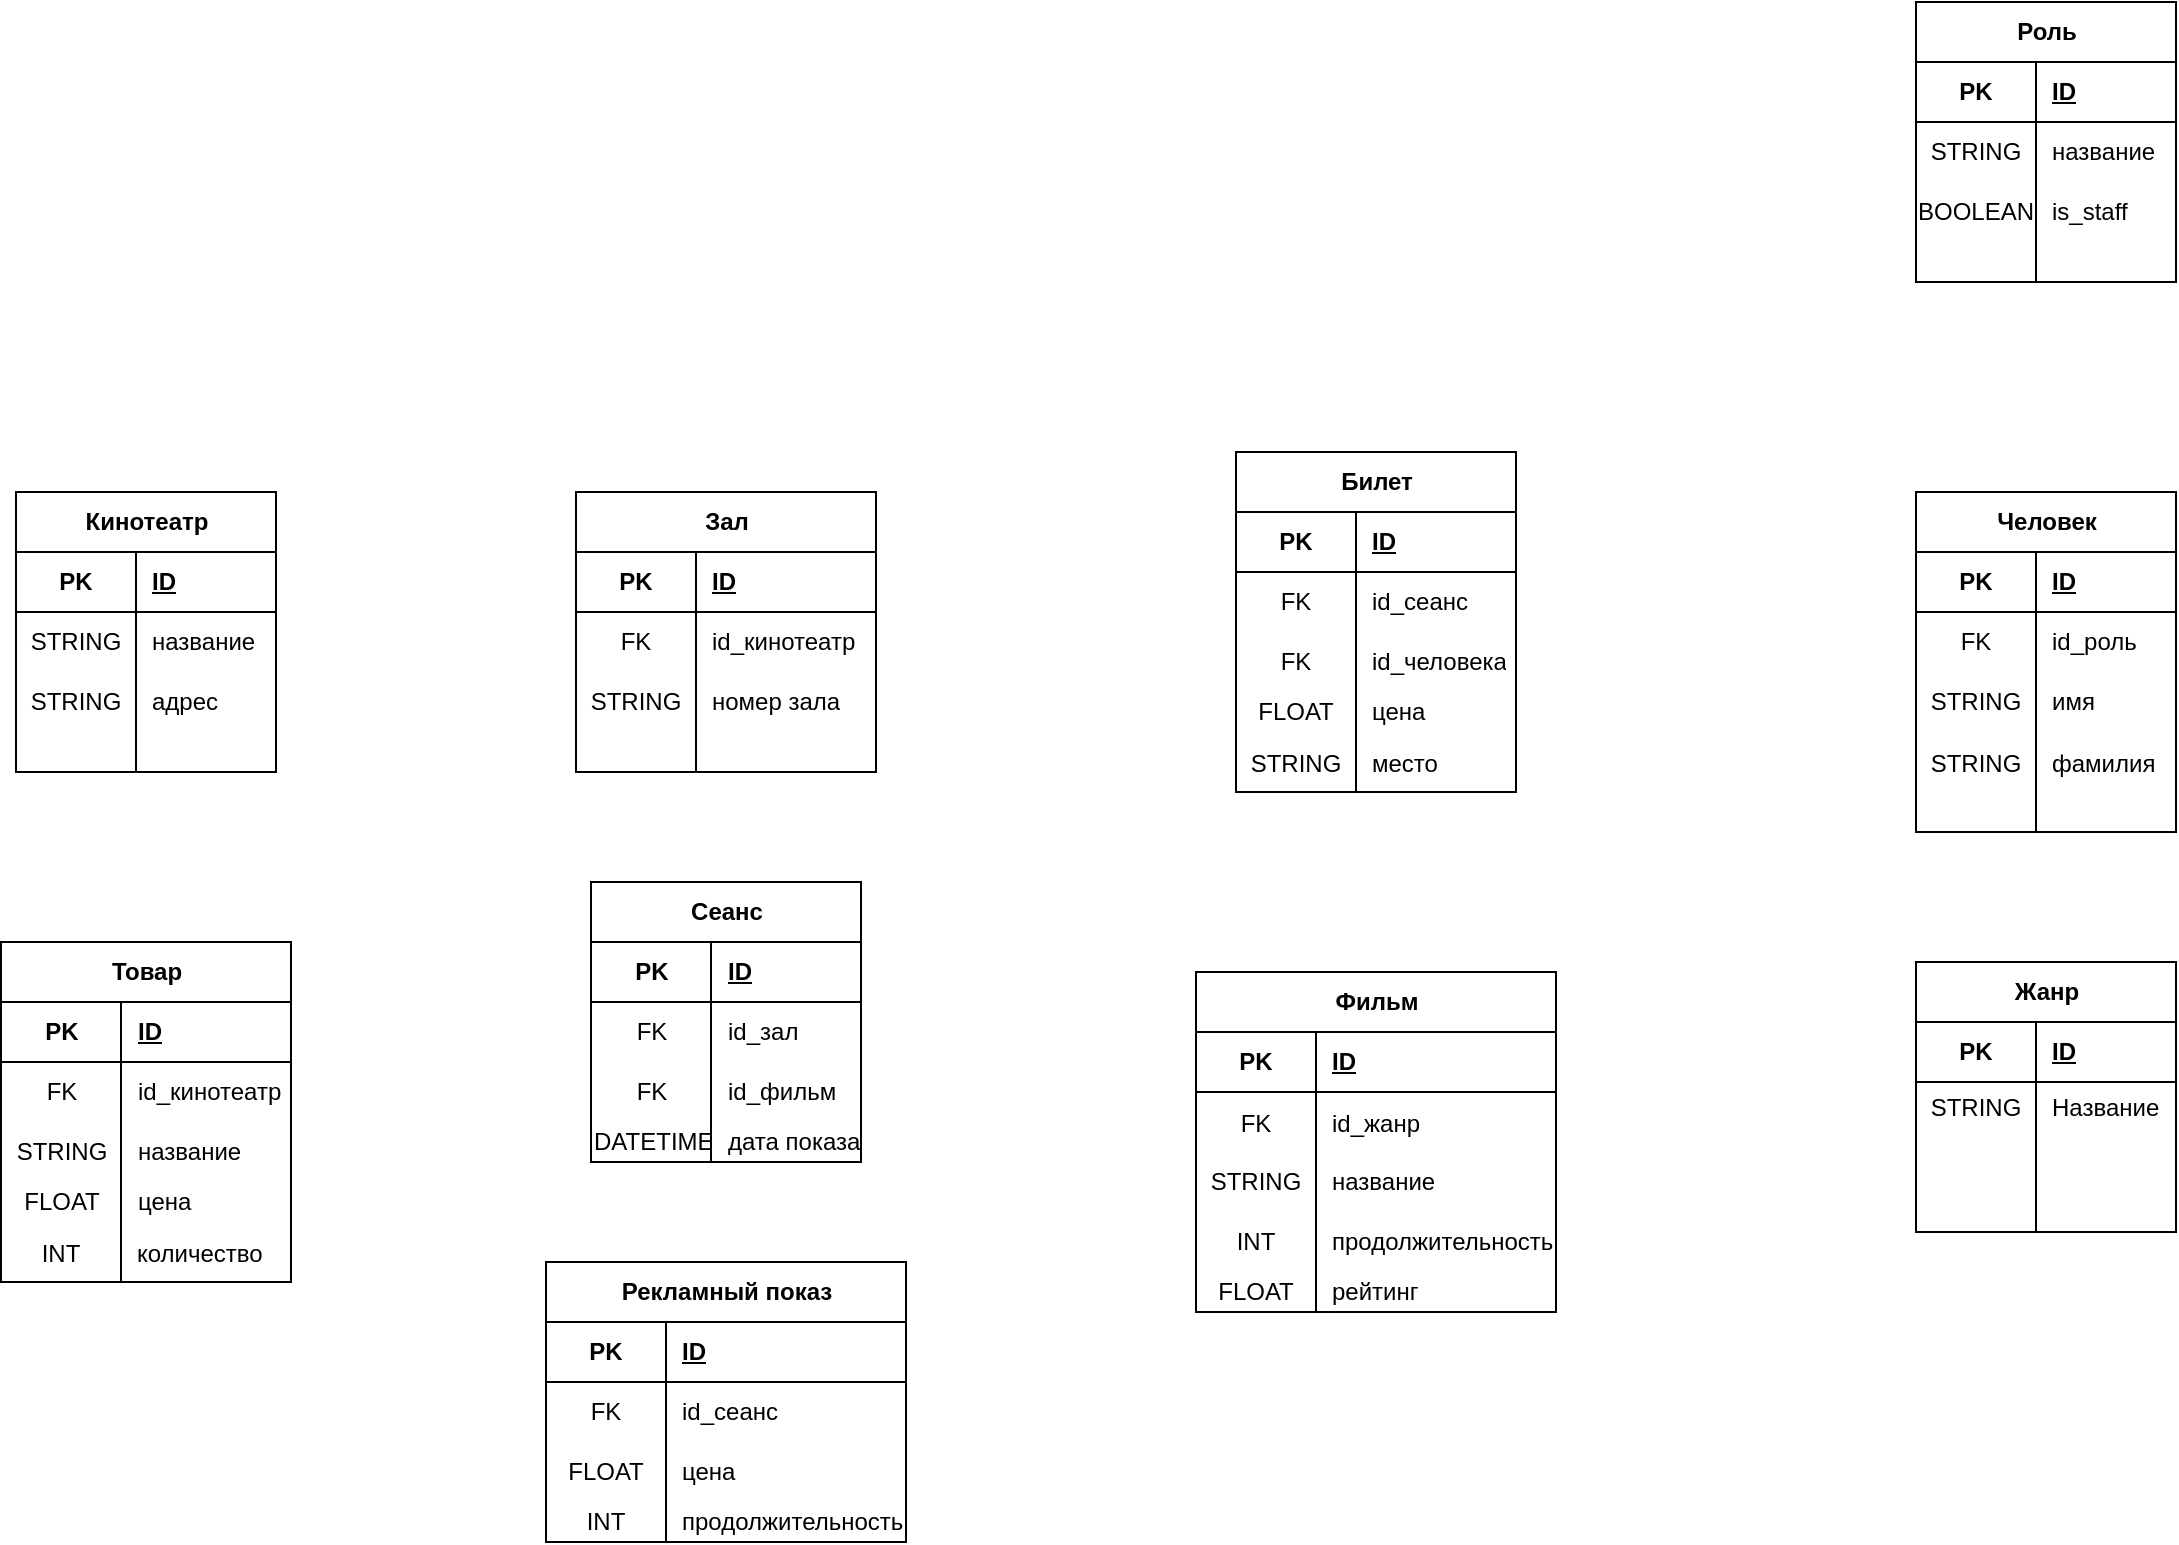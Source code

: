 <mxfile version="23.1.2" type="device">
  <diagram name="Страница — 1" id="qiN514lmNRpHZbpxEAwn">
    <mxGraphModel dx="1702" dy="472" grid="1" gridSize="10" guides="1" tooltips="1" connect="1" arrows="1" fold="1" page="1" pageScale="1" pageWidth="827" pageHeight="1169" math="0" shadow="0">
      <root>
        <mxCell id="0" />
        <mxCell id="1" parent="0" />
        <mxCell id="uIXOH2Iz1OddMpPYJt73-1" value="Кинотеатр" style="shape=table;startSize=30;container=1;collapsible=1;childLayout=tableLayout;fixedRows=1;rowLines=0;fontStyle=1;align=center;resizeLast=1;html=1;" parent="1" vertex="1">
          <mxGeometry x="-70" y="605" width="130" height="140" as="geometry" />
        </mxCell>
        <mxCell id="uIXOH2Iz1OddMpPYJt73-2" value="" style="shape=tableRow;horizontal=0;startSize=0;swimlaneHead=0;swimlaneBody=0;fillColor=none;collapsible=0;dropTarget=0;points=[[0,0.5],[1,0.5]];portConstraint=eastwest;top=0;left=0;right=0;bottom=1;" parent="uIXOH2Iz1OddMpPYJt73-1" vertex="1">
          <mxGeometry y="30" width="130" height="30" as="geometry" />
        </mxCell>
        <mxCell id="uIXOH2Iz1OddMpPYJt73-3" value="PK" style="shape=partialRectangle;connectable=0;fillColor=none;top=0;left=0;bottom=0;right=0;fontStyle=1;overflow=hidden;whiteSpace=wrap;html=1;" parent="uIXOH2Iz1OddMpPYJt73-2" vertex="1">
          <mxGeometry width="60" height="30" as="geometry">
            <mxRectangle width="60" height="30" as="alternateBounds" />
          </mxGeometry>
        </mxCell>
        <mxCell id="uIXOH2Iz1OddMpPYJt73-4" value="ID" style="shape=partialRectangle;connectable=0;fillColor=none;top=0;left=0;bottom=0;right=0;align=left;spacingLeft=6;fontStyle=5;overflow=hidden;whiteSpace=wrap;html=1;" parent="uIXOH2Iz1OddMpPYJt73-2" vertex="1">
          <mxGeometry x="60" width="70" height="30" as="geometry">
            <mxRectangle width="70" height="30" as="alternateBounds" />
          </mxGeometry>
        </mxCell>
        <mxCell id="uIXOH2Iz1OddMpPYJt73-5" value="" style="shape=tableRow;horizontal=0;startSize=0;swimlaneHead=0;swimlaneBody=0;fillColor=none;collapsible=0;dropTarget=0;points=[[0,0.5],[1,0.5]];portConstraint=eastwest;top=0;left=0;right=0;bottom=0;" parent="uIXOH2Iz1OddMpPYJt73-1" vertex="1">
          <mxGeometry y="60" width="130" height="30" as="geometry" />
        </mxCell>
        <mxCell id="uIXOH2Iz1OddMpPYJt73-6" value="STRING" style="shape=partialRectangle;connectable=0;fillColor=none;top=0;left=0;bottom=0;right=0;editable=1;overflow=hidden;whiteSpace=wrap;html=1;" parent="uIXOH2Iz1OddMpPYJt73-5" vertex="1">
          <mxGeometry width="60" height="30" as="geometry">
            <mxRectangle width="60" height="30" as="alternateBounds" />
          </mxGeometry>
        </mxCell>
        <mxCell id="uIXOH2Iz1OddMpPYJt73-7" value="название" style="shape=partialRectangle;connectable=0;fillColor=none;top=0;left=0;bottom=0;right=0;align=left;spacingLeft=6;overflow=hidden;whiteSpace=wrap;html=1;" parent="uIXOH2Iz1OddMpPYJt73-5" vertex="1">
          <mxGeometry x="60" width="70" height="30" as="geometry">
            <mxRectangle width="70" height="30" as="alternateBounds" />
          </mxGeometry>
        </mxCell>
        <mxCell id="uIXOH2Iz1OddMpPYJt73-8" value="" style="shape=tableRow;horizontal=0;startSize=0;swimlaneHead=0;swimlaneBody=0;fillColor=none;collapsible=0;dropTarget=0;points=[[0,0.5],[1,0.5]];portConstraint=eastwest;top=0;left=0;right=0;bottom=0;" parent="uIXOH2Iz1OddMpPYJt73-1" vertex="1">
          <mxGeometry y="90" width="130" height="30" as="geometry" />
        </mxCell>
        <mxCell id="uIXOH2Iz1OddMpPYJt73-9" value="STRING" style="shape=partialRectangle;connectable=0;fillColor=none;top=0;left=0;bottom=0;right=0;editable=1;overflow=hidden;whiteSpace=wrap;html=1;" parent="uIXOH2Iz1OddMpPYJt73-8" vertex="1">
          <mxGeometry width="60" height="30" as="geometry">
            <mxRectangle width="60" height="30" as="alternateBounds" />
          </mxGeometry>
        </mxCell>
        <mxCell id="uIXOH2Iz1OddMpPYJt73-10" value="адрес" style="shape=partialRectangle;connectable=0;fillColor=none;top=0;left=0;bottom=0;right=0;align=left;spacingLeft=6;overflow=hidden;whiteSpace=wrap;html=1;" parent="uIXOH2Iz1OddMpPYJt73-8" vertex="1">
          <mxGeometry x="60" width="70" height="30" as="geometry">
            <mxRectangle width="70" height="30" as="alternateBounds" />
          </mxGeometry>
        </mxCell>
        <mxCell id="uIXOH2Iz1OddMpPYJt73-11" value="" style="shape=tableRow;horizontal=0;startSize=0;swimlaneHead=0;swimlaneBody=0;fillColor=none;collapsible=0;dropTarget=0;points=[[0,0.5],[1,0.5]];portConstraint=eastwest;top=0;left=0;right=0;bottom=0;" parent="uIXOH2Iz1OddMpPYJt73-1" vertex="1">
          <mxGeometry y="120" width="130" height="20" as="geometry" />
        </mxCell>
        <mxCell id="uIXOH2Iz1OddMpPYJt73-12" value="" style="shape=partialRectangle;connectable=0;fillColor=none;top=0;left=0;bottom=0;right=0;editable=1;overflow=hidden;whiteSpace=wrap;html=1;" parent="uIXOH2Iz1OddMpPYJt73-11" vertex="1">
          <mxGeometry width="60" height="20" as="geometry">
            <mxRectangle width="60" height="20" as="alternateBounds" />
          </mxGeometry>
        </mxCell>
        <mxCell id="uIXOH2Iz1OddMpPYJt73-13" value="" style="shape=partialRectangle;connectable=0;fillColor=none;top=0;left=0;bottom=0;right=0;align=left;spacingLeft=6;overflow=hidden;whiteSpace=wrap;html=1;" parent="uIXOH2Iz1OddMpPYJt73-11" vertex="1">
          <mxGeometry x="60" width="70" height="20" as="geometry">
            <mxRectangle width="70" height="20" as="alternateBounds" />
          </mxGeometry>
        </mxCell>
        <mxCell id="uIXOH2Iz1OddMpPYJt73-14" value="Роль" style="shape=table;startSize=30;container=1;collapsible=1;childLayout=tableLayout;fixedRows=1;rowLines=0;fontStyle=1;align=center;resizeLast=1;html=1;" parent="1" vertex="1">
          <mxGeometry x="880" y="360" width="130" height="140" as="geometry" />
        </mxCell>
        <mxCell id="uIXOH2Iz1OddMpPYJt73-15" value="" style="shape=tableRow;horizontal=0;startSize=0;swimlaneHead=0;swimlaneBody=0;fillColor=none;collapsible=0;dropTarget=0;points=[[0,0.5],[1,0.5]];portConstraint=eastwest;top=0;left=0;right=0;bottom=1;" parent="uIXOH2Iz1OddMpPYJt73-14" vertex="1">
          <mxGeometry y="30" width="130" height="30" as="geometry" />
        </mxCell>
        <mxCell id="uIXOH2Iz1OddMpPYJt73-16" value="PK" style="shape=partialRectangle;connectable=0;fillColor=none;top=0;left=0;bottom=0;right=0;fontStyle=1;overflow=hidden;whiteSpace=wrap;html=1;" parent="uIXOH2Iz1OddMpPYJt73-15" vertex="1">
          <mxGeometry width="60" height="30" as="geometry">
            <mxRectangle width="60" height="30" as="alternateBounds" />
          </mxGeometry>
        </mxCell>
        <mxCell id="uIXOH2Iz1OddMpPYJt73-17" value="ID" style="shape=partialRectangle;connectable=0;fillColor=none;top=0;left=0;bottom=0;right=0;align=left;spacingLeft=6;fontStyle=5;overflow=hidden;whiteSpace=wrap;html=1;" parent="uIXOH2Iz1OddMpPYJt73-15" vertex="1">
          <mxGeometry x="60" width="70" height="30" as="geometry">
            <mxRectangle width="70" height="30" as="alternateBounds" />
          </mxGeometry>
        </mxCell>
        <mxCell id="uIXOH2Iz1OddMpPYJt73-18" value="" style="shape=tableRow;horizontal=0;startSize=0;swimlaneHead=0;swimlaneBody=0;fillColor=none;collapsible=0;dropTarget=0;points=[[0,0.5],[1,0.5]];portConstraint=eastwest;top=0;left=0;right=0;bottom=0;" parent="uIXOH2Iz1OddMpPYJt73-14" vertex="1">
          <mxGeometry y="60" width="130" height="30" as="geometry" />
        </mxCell>
        <mxCell id="uIXOH2Iz1OddMpPYJt73-19" value="STRING" style="shape=partialRectangle;connectable=0;fillColor=none;top=0;left=0;bottom=0;right=0;editable=1;overflow=hidden;whiteSpace=wrap;html=1;" parent="uIXOH2Iz1OddMpPYJt73-18" vertex="1">
          <mxGeometry width="60" height="30" as="geometry">
            <mxRectangle width="60" height="30" as="alternateBounds" />
          </mxGeometry>
        </mxCell>
        <mxCell id="uIXOH2Iz1OddMpPYJt73-20" value="название" style="shape=partialRectangle;connectable=0;fillColor=none;top=0;left=0;bottom=0;right=0;align=left;spacingLeft=6;overflow=hidden;whiteSpace=wrap;html=1;" parent="uIXOH2Iz1OddMpPYJt73-18" vertex="1">
          <mxGeometry x="60" width="70" height="30" as="geometry">
            <mxRectangle width="70" height="30" as="alternateBounds" />
          </mxGeometry>
        </mxCell>
        <mxCell id="uIXOH2Iz1OddMpPYJt73-21" value="" style="shape=tableRow;horizontal=0;startSize=0;swimlaneHead=0;swimlaneBody=0;fillColor=none;collapsible=0;dropTarget=0;points=[[0,0.5],[1,0.5]];portConstraint=eastwest;top=0;left=0;right=0;bottom=0;" parent="uIXOH2Iz1OddMpPYJt73-14" vertex="1">
          <mxGeometry y="90" width="130" height="30" as="geometry" />
        </mxCell>
        <mxCell id="uIXOH2Iz1OddMpPYJt73-22" value="BOOLEAN" style="shape=partialRectangle;connectable=0;fillColor=none;top=0;left=0;bottom=0;right=0;editable=1;overflow=hidden;whiteSpace=wrap;html=1;" parent="uIXOH2Iz1OddMpPYJt73-21" vertex="1">
          <mxGeometry width="60" height="30" as="geometry">
            <mxRectangle width="60" height="30" as="alternateBounds" />
          </mxGeometry>
        </mxCell>
        <mxCell id="uIXOH2Iz1OddMpPYJt73-23" value="is_staff" style="shape=partialRectangle;connectable=0;fillColor=none;top=0;left=0;bottom=0;right=0;align=left;spacingLeft=6;overflow=hidden;whiteSpace=wrap;html=1;" parent="uIXOH2Iz1OddMpPYJt73-21" vertex="1">
          <mxGeometry x="60" width="70" height="30" as="geometry">
            <mxRectangle width="70" height="30" as="alternateBounds" />
          </mxGeometry>
        </mxCell>
        <mxCell id="uIXOH2Iz1OddMpPYJt73-24" value="" style="shape=tableRow;horizontal=0;startSize=0;swimlaneHead=0;swimlaneBody=0;fillColor=none;collapsible=0;dropTarget=0;points=[[0,0.5],[1,0.5]];portConstraint=eastwest;top=0;left=0;right=0;bottom=0;" parent="uIXOH2Iz1OddMpPYJt73-14" vertex="1">
          <mxGeometry y="120" width="130" height="20" as="geometry" />
        </mxCell>
        <mxCell id="uIXOH2Iz1OddMpPYJt73-25" value="" style="shape=partialRectangle;connectable=0;fillColor=none;top=0;left=0;bottom=0;right=0;editable=1;overflow=hidden;whiteSpace=wrap;html=1;" parent="uIXOH2Iz1OddMpPYJt73-24" vertex="1">
          <mxGeometry width="60" height="20" as="geometry">
            <mxRectangle width="60" height="20" as="alternateBounds" />
          </mxGeometry>
        </mxCell>
        <mxCell id="uIXOH2Iz1OddMpPYJt73-26" value="" style="shape=partialRectangle;connectable=0;fillColor=none;top=0;left=0;bottom=0;right=0;align=left;spacingLeft=6;overflow=hidden;whiteSpace=wrap;html=1;" parent="uIXOH2Iz1OddMpPYJt73-24" vertex="1">
          <mxGeometry x="60" width="70" height="20" as="geometry">
            <mxRectangle width="70" height="20" as="alternateBounds" />
          </mxGeometry>
        </mxCell>
        <mxCell id="uIXOH2Iz1OddMpPYJt73-27" value="Человек" style="shape=table;startSize=30;container=1;collapsible=1;childLayout=tableLayout;fixedRows=1;rowLines=0;fontStyle=1;align=center;resizeLast=1;html=1;" parent="1" vertex="1">
          <mxGeometry x="880" y="605" width="130" height="170" as="geometry" />
        </mxCell>
        <mxCell id="uIXOH2Iz1OddMpPYJt73-28" value="" style="shape=tableRow;horizontal=0;startSize=0;swimlaneHead=0;swimlaneBody=0;fillColor=none;collapsible=0;dropTarget=0;points=[[0,0.5],[1,0.5]];portConstraint=eastwest;top=0;left=0;right=0;bottom=1;" parent="uIXOH2Iz1OddMpPYJt73-27" vertex="1">
          <mxGeometry y="30" width="130" height="30" as="geometry" />
        </mxCell>
        <mxCell id="uIXOH2Iz1OddMpPYJt73-29" value="PK" style="shape=partialRectangle;connectable=0;fillColor=none;top=0;left=0;bottom=0;right=0;fontStyle=1;overflow=hidden;whiteSpace=wrap;html=1;" parent="uIXOH2Iz1OddMpPYJt73-28" vertex="1">
          <mxGeometry width="60" height="30" as="geometry">
            <mxRectangle width="60" height="30" as="alternateBounds" />
          </mxGeometry>
        </mxCell>
        <mxCell id="uIXOH2Iz1OddMpPYJt73-30" value="ID" style="shape=partialRectangle;connectable=0;fillColor=none;top=0;left=0;bottom=0;right=0;align=left;spacingLeft=6;fontStyle=5;overflow=hidden;whiteSpace=wrap;html=1;" parent="uIXOH2Iz1OddMpPYJt73-28" vertex="1">
          <mxGeometry x="60" width="70" height="30" as="geometry">
            <mxRectangle width="70" height="30" as="alternateBounds" />
          </mxGeometry>
        </mxCell>
        <mxCell id="uIXOH2Iz1OddMpPYJt73-34" value="" style="shape=tableRow;horizontal=0;startSize=0;swimlaneHead=0;swimlaneBody=0;fillColor=none;collapsible=0;dropTarget=0;points=[[0,0.5],[1,0.5]];portConstraint=eastwest;top=0;left=0;right=0;bottom=0;" parent="uIXOH2Iz1OddMpPYJt73-27" vertex="1">
          <mxGeometry y="60" width="130" height="30" as="geometry" />
        </mxCell>
        <mxCell id="uIXOH2Iz1OddMpPYJt73-35" value="FK" style="shape=partialRectangle;connectable=0;fillColor=none;top=0;left=0;bottom=0;right=0;editable=1;overflow=hidden;whiteSpace=wrap;html=1;" parent="uIXOH2Iz1OddMpPYJt73-34" vertex="1">
          <mxGeometry width="60" height="30" as="geometry">
            <mxRectangle width="60" height="30" as="alternateBounds" />
          </mxGeometry>
        </mxCell>
        <mxCell id="uIXOH2Iz1OddMpPYJt73-36" value="id_роль" style="shape=partialRectangle;connectable=0;fillColor=none;top=0;left=0;bottom=0;right=0;align=left;spacingLeft=6;overflow=hidden;whiteSpace=wrap;html=1;" parent="uIXOH2Iz1OddMpPYJt73-34" vertex="1">
          <mxGeometry x="60" width="70" height="30" as="geometry">
            <mxRectangle width="70" height="30" as="alternateBounds" />
          </mxGeometry>
        </mxCell>
        <mxCell id="uIXOH2Iz1OddMpPYJt73-31" value="" style="shape=tableRow;horizontal=0;startSize=0;swimlaneHead=0;swimlaneBody=0;fillColor=none;collapsible=0;dropTarget=0;points=[[0,0.5],[1,0.5]];portConstraint=eastwest;top=0;left=0;right=0;bottom=0;" parent="uIXOH2Iz1OddMpPYJt73-27" vertex="1">
          <mxGeometry y="90" width="130" height="30" as="geometry" />
        </mxCell>
        <mxCell id="uIXOH2Iz1OddMpPYJt73-32" value="STRING" style="shape=partialRectangle;connectable=0;fillColor=none;top=0;left=0;bottom=0;right=0;editable=1;overflow=hidden;whiteSpace=wrap;html=1;" parent="uIXOH2Iz1OddMpPYJt73-31" vertex="1">
          <mxGeometry width="60" height="30" as="geometry">
            <mxRectangle width="60" height="30" as="alternateBounds" />
          </mxGeometry>
        </mxCell>
        <mxCell id="uIXOH2Iz1OddMpPYJt73-33" value="имя" style="shape=partialRectangle;connectable=0;fillColor=none;top=0;left=0;bottom=0;right=0;align=left;spacingLeft=6;overflow=hidden;whiteSpace=wrap;html=1;" parent="uIXOH2Iz1OddMpPYJt73-31" vertex="1">
          <mxGeometry x="60" width="70" height="30" as="geometry">
            <mxRectangle width="70" height="30" as="alternateBounds" />
          </mxGeometry>
        </mxCell>
        <mxCell id="XbYu5moV4GGHnxoGx2ZU-1" value="" style="shape=tableRow;horizontal=0;startSize=0;swimlaneHead=0;swimlaneBody=0;fillColor=none;collapsible=0;dropTarget=0;points=[[0,0.5],[1,0.5]];portConstraint=eastwest;top=0;left=0;right=0;bottom=0;" vertex="1" parent="uIXOH2Iz1OddMpPYJt73-27">
          <mxGeometry y="120" width="130" height="30" as="geometry" />
        </mxCell>
        <mxCell id="XbYu5moV4GGHnxoGx2ZU-2" value="STRING" style="shape=partialRectangle;connectable=0;fillColor=none;top=0;left=0;bottom=0;right=0;editable=1;overflow=hidden;" vertex="1" parent="XbYu5moV4GGHnxoGx2ZU-1">
          <mxGeometry width="60" height="30" as="geometry">
            <mxRectangle width="60" height="30" as="alternateBounds" />
          </mxGeometry>
        </mxCell>
        <mxCell id="XbYu5moV4GGHnxoGx2ZU-3" value="фамилия" style="shape=partialRectangle;connectable=0;fillColor=none;top=0;left=0;bottom=0;right=0;align=left;spacingLeft=6;overflow=hidden;" vertex="1" parent="XbYu5moV4GGHnxoGx2ZU-1">
          <mxGeometry x="60" width="70" height="30" as="geometry">
            <mxRectangle width="70" height="30" as="alternateBounds" />
          </mxGeometry>
        </mxCell>
        <mxCell id="uIXOH2Iz1OddMpPYJt73-37" value="" style="shape=tableRow;horizontal=0;startSize=0;swimlaneHead=0;swimlaneBody=0;fillColor=none;collapsible=0;dropTarget=0;points=[[0,0.5],[1,0.5]];portConstraint=eastwest;top=0;left=0;right=0;bottom=0;" parent="uIXOH2Iz1OddMpPYJt73-27" vertex="1">
          <mxGeometry y="150" width="130" height="20" as="geometry" />
        </mxCell>
        <mxCell id="uIXOH2Iz1OddMpPYJt73-38" value="" style="shape=partialRectangle;connectable=0;fillColor=none;top=0;left=0;bottom=0;right=0;editable=1;overflow=hidden;whiteSpace=wrap;html=1;" parent="uIXOH2Iz1OddMpPYJt73-37" vertex="1">
          <mxGeometry width="60" height="20" as="geometry">
            <mxRectangle width="60" height="20" as="alternateBounds" />
          </mxGeometry>
        </mxCell>
        <mxCell id="uIXOH2Iz1OddMpPYJt73-39" value="" style="shape=partialRectangle;connectable=0;fillColor=none;top=0;left=0;bottom=0;right=0;align=left;spacingLeft=6;overflow=hidden;whiteSpace=wrap;html=1;" parent="uIXOH2Iz1OddMpPYJt73-37" vertex="1">
          <mxGeometry x="60" width="70" height="20" as="geometry">
            <mxRectangle width="70" height="20" as="alternateBounds" />
          </mxGeometry>
        </mxCell>
        <mxCell id="uIXOH2Iz1OddMpPYJt73-40" value="Зал" style="shape=table;startSize=30;container=1;collapsible=1;childLayout=tableLayout;fixedRows=1;rowLines=0;fontStyle=1;align=center;resizeLast=1;html=1;" parent="1" vertex="1">
          <mxGeometry x="210" y="605" width="150" height="140" as="geometry" />
        </mxCell>
        <mxCell id="uIXOH2Iz1OddMpPYJt73-41" value="" style="shape=tableRow;horizontal=0;startSize=0;swimlaneHead=0;swimlaneBody=0;fillColor=none;collapsible=0;dropTarget=0;points=[[0,0.5],[1,0.5]];portConstraint=eastwest;top=0;left=0;right=0;bottom=1;" parent="uIXOH2Iz1OddMpPYJt73-40" vertex="1">
          <mxGeometry y="30" width="150" height="30" as="geometry" />
        </mxCell>
        <mxCell id="uIXOH2Iz1OddMpPYJt73-42" value="PK" style="shape=partialRectangle;connectable=0;fillColor=none;top=0;left=0;bottom=0;right=0;fontStyle=1;overflow=hidden;whiteSpace=wrap;html=1;" parent="uIXOH2Iz1OddMpPYJt73-41" vertex="1">
          <mxGeometry width="60" height="30" as="geometry">
            <mxRectangle width="60" height="30" as="alternateBounds" />
          </mxGeometry>
        </mxCell>
        <mxCell id="uIXOH2Iz1OddMpPYJt73-43" value="ID" style="shape=partialRectangle;connectable=0;fillColor=none;top=0;left=0;bottom=0;right=0;align=left;spacingLeft=6;fontStyle=5;overflow=hidden;whiteSpace=wrap;html=1;" parent="uIXOH2Iz1OddMpPYJt73-41" vertex="1">
          <mxGeometry x="60" width="90" height="30" as="geometry">
            <mxRectangle width="90" height="30" as="alternateBounds" />
          </mxGeometry>
        </mxCell>
        <mxCell id="uIXOH2Iz1OddMpPYJt73-44" value="" style="shape=tableRow;horizontal=0;startSize=0;swimlaneHead=0;swimlaneBody=0;fillColor=none;collapsible=0;dropTarget=0;points=[[0,0.5],[1,0.5]];portConstraint=eastwest;top=0;left=0;right=0;bottom=0;" parent="uIXOH2Iz1OddMpPYJt73-40" vertex="1">
          <mxGeometry y="60" width="150" height="30" as="geometry" />
        </mxCell>
        <mxCell id="uIXOH2Iz1OddMpPYJt73-45" value="FK" style="shape=partialRectangle;connectable=0;fillColor=none;top=0;left=0;bottom=0;right=0;editable=1;overflow=hidden;whiteSpace=wrap;html=1;" parent="uIXOH2Iz1OddMpPYJt73-44" vertex="1">
          <mxGeometry width="60" height="30" as="geometry">
            <mxRectangle width="60" height="30" as="alternateBounds" />
          </mxGeometry>
        </mxCell>
        <mxCell id="uIXOH2Iz1OddMpPYJt73-46" value="id_кинотеатр" style="shape=partialRectangle;connectable=0;fillColor=none;top=0;left=0;bottom=0;right=0;align=left;spacingLeft=6;overflow=hidden;whiteSpace=wrap;html=1;" parent="uIXOH2Iz1OddMpPYJt73-44" vertex="1">
          <mxGeometry x="60" width="90" height="30" as="geometry">
            <mxRectangle width="90" height="30" as="alternateBounds" />
          </mxGeometry>
        </mxCell>
        <mxCell id="uIXOH2Iz1OddMpPYJt73-47" value="" style="shape=tableRow;horizontal=0;startSize=0;swimlaneHead=0;swimlaneBody=0;fillColor=none;collapsible=0;dropTarget=0;points=[[0,0.5],[1,0.5]];portConstraint=eastwest;top=0;left=0;right=0;bottom=0;" parent="uIXOH2Iz1OddMpPYJt73-40" vertex="1">
          <mxGeometry y="90" width="150" height="30" as="geometry" />
        </mxCell>
        <mxCell id="uIXOH2Iz1OddMpPYJt73-48" value="STRING" style="shape=partialRectangle;connectable=0;fillColor=none;top=0;left=0;bottom=0;right=0;editable=1;overflow=hidden;whiteSpace=wrap;html=1;" parent="uIXOH2Iz1OddMpPYJt73-47" vertex="1">
          <mxGeometry width="60" height="30" as="geometry">
            <mxRectangle width="60" height="30" as="alternateBounds" />
          </mxGeometry>
        </mxCell>
        <mxCell id="uIXOH2Iz1OddMpPYJt73-49" value="номер зала" style="shape=partialRectangle;connectable=0;fillColor=none;top=0;left=0;bottom=0;right=0;align=left;spacingLeft=6;overflow=hidden;whiteSpace=wrap;html=1;" parent="uIXOH2Iz1OddMpPYJt73-47" vertex="1">
          <mxGeometry x="60" width="90" height="30" as="geometry">
            <mxRectangle width="90" height="30" as="alternateBounds" />
          </mxGeometry>
        </mxCell>
        <mxCell id="uIXOH2Iz1OddMpPYJt73-50" value="" style="shape=tableRow;horizontal=0;startSize=0;swimlaneHead=0;swimlaneBody=0;fillColor=none;collapsible=0;dropTarget=0;points=[[0,0.5],[1,0.5]];portConstraint=eastwest;top=0;left=0;right=0;bottom=0;" parent="uIXOH2Iz1OddMpPYJt73-40" vertex="1">
          <mxGeometry y="120" width="150" height="20" as="geometry" />
        </mxCell>
        <mxCell id="uIXOH2Iz1OddMpPYJt73-51" value="" style="shape=partialRectangle;connectable=0;fillColor=none;top=0;left=0;bottom=0;right=0;editable=1;overflow=hidden;whiteSpace=wrap;html=1;" parent="uIXOH2Iz1OddMpPYJt73-50" vertex="1">
          <mxGeometry width="60" height="20" as="geometry">
            <mxRectangle width="60" height="20" as="alternateBounds" />
          </mxGeometry>
        </mxCell>
        <mxCell id="uIXOH2Iz1OddMpPYJt73-52" value="" style="shape=partialRectangle;connectable=0;fillColor=none;top=0;left=0;bottom=0;right=0;align=left;spacingLeft=6;overflow=hidden;whiteSpace=wrap;html=1;" parent="uIXOH2Iz1OddMpPYJt73-50" vertex="1">
          <mxGeometry x="60" width="90" height="20" as="geometry">
            <mxRectangle width="90" height="20" as="alternateBounds" />
          </mxGeometry>
        </mxCell>
        <mxCell id="uIXOH2Iz1OddMpPYJt73-53" value="Фильм" style="shape=table;startSize=30;container=1;collapsible=1;childLayout=tableLayout;fixedRows=1;rowLines=0;fontStyle=1;align=center;resizeLast=1;html=1;" parent="1" vertex="1">
          <mxGeometry x="520" y="845" width="180" height="170" as="geometry" />
        </mxCell>
        <mxCell id="uIXOH2Iz1OddMpPYJt73-54" value="" style="shape=tableRow;horizontal=0;startSize=0;swimlaneHead=0;swimlaneBody=0;fillColor=none;collapsible=0;dropTarget=0;points=[[0,0.5],[1,0.5]];portConstraint=eastwest;top=0;left=0;right=0;bottom=1;" parent="uIXOH2Iz1OddMpPYJt73-53" vertex="1">
          <mxGeometry y="30" width="180" height="30" as="geometry" />
        </mxCell>
        <mxCell id="uIXOH2Iz1OddMpPYJt73-55" value="PK" style="shape=partialRectangle;connectable=0;fillColor=none;top=0;left=0;bottom=0;right=0;fontStyle=1;overflow=hidden;whiteSpace=wrap;html=1;" parent="uIXOH2Iz1OddMpPYJt73-54" vertex="1">
          <mxGeometry width="60" height="30" as="geometry">
            <mxRectangle width="60" height="30" as="alternateBounds" />
          </mxGeometry>
        </mxCell>
        <mxCell id="uIXOH2Iz1OddMpPYJt73-56" value="ID" style="shape=partialRectangle;connectable=0;fillColor=none;top=0;left=0;bottom=0;right=0;align=left;spacingLeft=6;fontStyle=5;overflow=hidden;whiteSpace=wrap;html=1;" parent="uIXOH2Iz1OddMpPYJt73-54" vertex="1">
          <mxGeometry x="60" width="120" height="30" as="geometry">
            <mxRectangle width="120" height="30" as="alternateBounds" />
          </mxGeometry>
        </mxCell>
        <mxCell id="XbYu5moV4GGHnxoGx2ZU-21" value="" style="shape=tableRow;horizontal=0;startSize=0;swimlaneHead=0;swimlaneBody=0;fillColor=none;collapsible=0;dropTarget=0;points=[[0,0.5],[1,0.5]];portConstraint=eastwest;top=0;left=0;right=0;bottom=0;" vertex="1" parent="uIXOH2Iz1OddMpPYJt73-53">
          <mxGeometry y="60" width="180" height="30" as="geometry" />
        </mxCell>
        <mxCell id="XbYu5moV4GGHnxoGx2ZU-22" value="FK" style="shape=partialRectangle;connectable=0;fillColor=none;top=0;left=0;bottom=0;right=0;editable=1;overflow=hidden;" vertex="1" parent="XbYu5moV4GGHnxoGx2ZU-21">
          <mxGeometry width="60" height="30" as="geometry">
            <mxRectangle width="60" height="30" as="alternateBounds" />
          </mxGeometry>
        </mxCell>
        <mxCell id="XbYu5moV4GGHnxoGx2ZU-23" value="id_жанр" style="shape=partialRectangle;connectable=0;fillColor=none;top=0;left=0;bottom=0;right=0;align=left;spacingLeft=6;overflow=hidden;" vertex="1" parent="XbYu5moV4GGHnxoGx2ZU-21">
          <mxGeometry x="60" width="120" height="30" as="geometry">
            <mxRectangle width="120" height="30" as="alternateBounds" />
          </mxGeometry>
        </mxCell>
        <mxCell id="uIXOH2Iz1OddMpPYJt73-57" value="" style="shape=tableRow;horizontal=0;startSize=0;swimlaneHead=0;swimlaneBody=0;fillColor=none;collapsible=0;dropTarget=0;points=[[0,0.5],[1,0.5]];portConstraint=eastwest;top=0;left=0;right=0;bottom=0;" parent="uIXOH2Iz1OddMpPYJt73-53" vertex="1">
          <mxGeometry y="90" width="180" height="30" as="geometry" />
        </mxCell>
        <mxCell id="uIXOH2Iz1OddMpPYJt73-58" value="STRING" style="shape=partialRectangle;connectable=0;fillColor=none;top=0;left=0;bottom=0;right=0;editable=1;overflow=hidden;whiteSpace=wrap;html=1;" parent="uIXOH2Iz1OddMpPYJt73-57" vertex="1">
          <mxGeometry width="60" height="30" as="geometry">
            <mxRectangle width="60" height="30" as="alternateBounds" />
          </mxGeometry>
        </mxCell>
        <mxCell id="uIXOH2Iz1OddMpPYJt73-59" value="название" style="shape=partialRectangle;connectable=0;fillColor=none;top=0;left=0;bottom=0;right=0;align=left;spacingLeft=6;overflow=hidden;whiteSpace=wrap;html=1;" parent="uIXOH2Iz1OddMpPYJt73-57" vertex="1">
          <mxGeometry x="60" width="120" height="30" as="geometry">
            <mxRectangle width="120" height="30" as="alternateBounds" />
          </mxGeometry>
        </mxCell>
        <mxCell id="uIXOH2Iz1OddMpPYJt73-60" value="" style="shape=tableRow;horizontal=0;startSize=0;swimlaneHead=0;swimlaneBody=0;fillColor=none;collapsible=0;dropTarget=0;points=[[0,0.5],[1,0.5]];portConstraint=eastwest;top=0;left=0;right=0;bottom=0;" parent="uIXOH2Iz1OddMpPYJt73-53" vertex="1">
          <mxGeometry y="120" width="180" height="30" as="geometry" />
        </mxCell>
        <mxCell id="uIXOH2Iz1OddMpPYJt73-61" value="INT" style="shape=partialRectangle;connectable=0;fillColor=none;top=0;left=0;bottom=0;right=0;editable=1;overflow=hidden;whiteSpace=wrap;html=1;" parent="uIXOH2Iz1OddMpPYJt73-60" vertex="1">
          <mxGeometry width="60" height="30" as="geometry">
            <mxRectangle width="60" height="30" as="alternateBounds" />
          </mxGeometry>
        </mxCell>
        <mxCell id="uIXOH2Iz1OddMpPYJt73-62" value="продолжительность" style="shape=partialRectangle;connectable=0;fillColor=none;top=0;left=0;bottom=0;right=0;align=left;spacingLeft=6;overflow=hidden;whiteSpace=wrap;html=1;" parent="uIXOH2Iz1OddMpPYJt73-60" vertex="1">
          <mxGeometry x="60" width="120" height="30" as="geometry">
            <mxRectangle width="120" height="30" as="alternateBounds" />
          </mxGeometry>
        </mxCell>
        <mxCell id="uIXOH2Iz1OddMpPYJt73-63" value="" style="shape=tableRow;horizontal=0;startSize=0;swimlaneHead=0;swimlaneBody=0;fillColor=none;collapsible=0;dropTarget=0;points=[[0,0.5],[1,0.5]];portConstraint=eastwest;top=0;left=0;right=0;bottom=0;" parent="uIXOH2Iz1OddMpPYJt73-53" vertex="1">
          <mxGeometry y="150" width="180" height="20" as="geometry" />
        </mxCell>
        <mxCell id="uIXOH2Iz1OddMpPYJt73-64" value="FLOAT" style="shape=partialRectangle;connectable=0;fillColor=none;top=0;left=0;bottom=0;right=0;editable=1;overflow=hidden;whiteSpace=wrap;html=1;" parent="uIXOH2Iz1OddMpPYJt73-63" vertex="1">
          <mxGeometry width="60" height="20" as="geometry">
            <mxRectangle width="60" height="20" as="alternateBounds" />
          </mxGeometry>
        </mxCell>
        <mxCell id="uIXOH2Iz1OddMpPYJt73-65" value="рейтинг" style="shape=partialRectangle;connectable=0;fillColor=none;top=0;left=0;bottom=0;right=0;align=left;spacingLeft=6;overflow=hidden;whiteSpace=wrap;html=1;" parent="uIXOH2Iz1OddMpPYJt73-63" vertex="1">
          <mxGeometry x="60" width="120" height="20" as="geometry">
            <mxRectangle width="120" height="20" as="alternateBounds" />
          </mxGeometry>
        </mxCell>
        <mxCell id="uIXOH2Iz1OddMpPYJt73-67" value="Сеанс" style="shape=table;startSize=30;container=1;collapsible=1;childLayout=tableLayout;fixedRows=1;rowLines=0;fontStyle=1;align=center;resizeLast=1;html=1;" parent="1" vertex="1">
          <mxGeometry x="217.5" y="800" width="135" height="140" as="geometry" />
        </mxCell>
        <mxCell id="uIXOH2Iz1OddMpPYJt73-68" value="" style="shape=tableRow;horizontal=0;startSize=0;swimlaneHead=0;swimlaneBody=0;fillColor=none;collapsible=0;dropTarget=0;points=[[0,0.5],[1,0.5]];portConstraint=eastwest;top=0;left=0;right=0;bottom=1;" parent="uIXOH2Iz1OddMpPYJt73-67" vertex="1">
          <mxGeometry y="30" width="135" height="30" as="geometry" />
        </mxCell>
        <mxCell id="uIXOH2Iz1OddMpPYJt73-69" value="PK" style="shape=partialRectangle;connectable=0;fillColor=none;top=0;left=0;bottom=0;right=0;fontStyle=1;overflow=hidden;whiteSpace=wrap;html=1;" parent="uIXOH2Iz1OddMpPYJt73-68" vertex="1">
          <mxGeometry width="60" height="30" as="geometry">
            <mxRectangle width="60" height="30" as="alternateBounds" />
          </mxGeometry>
        </mxCell>
        <mxCell id="uIXOH2Iz1OddMpPYJt73-70" value="ID" style="shape=partialRectangle;connectable=0;fillColor=none;top=0;left=0;bottom=0;right=0;align=left;spacingLeft=6;fontStyle=5;overflow=hidden;whiteSpace=wrap;html=1;" parent="uIXOH2Iz1OddMpPYJt73-68" vertex="1">
          <mxGeometry x="60" width="75" height="30" as="geometry">
            <mxRectangle width="75" height="30" as="alternateBounds" />
          </mxGeometry>
        </mxCell>
        <mxCell id="uIXOH2Iz1OddMpPYJt73-71" value="" style="shape=tableRow;horizontal=0;startSize=0;swimlaneHead=0;swimlaneBody=0;fillColor=none;collapsible=0;dropTarget=0;points=[[0,0.5],[1,0.5]];portConstraint=eastwest;top=0;left=0;right=0;bottom=0;" parent="uIXOH2Iz1OddMpPYJt73-67" vertex="1">
          <mxGeometry y="60" width="135" height="30" as="geometry" />
        </mxCell>
        <mxCell id="uIXOH2Iz1OddMpPYJt73-72" value="FK" style="shape=partialRectangle;connectable=0;fillColor=none;top=0;left=0;bottom=0;right=0;editable=1;overflow=hidden;whiteSpace=wrap;html=1;" parent="uIXOH2Iz1OddMpPYJt73-71" vertex="1">
          <mxGeometry width="60" height="30" as="geometry">
            <mxRectangle width="60" height="30" as="alternateBounds" />
          </mxGeometry>
        </mxCell>
        <mxCell id="uIXOH2Iz1OddMpPYJt73-73" value="id_зал" style="shape=partialRectangle;connectable=0;fillColor=none;top=0;left=0;bottom=0;right=0;align=left;spacingLeft=6;overflow=hidden;whiteSpace=wrap;html=1;" parent="uIXOH2Iz1OddMpPYJt73-71" vertex="1">
          <mxGeometry x="60" width="75" height="30" as="geometry">
            <mxRectangle width="75" height="30" as="alternateBounds" />
          </mxGeometry>
        </mxCell>
        <mxCell id="uIXOH2Iz1OddMpPYJt73-74" value="" style="shape=tableRow;horizontal=0;startSize=0;swimlaneHead=0;swimlaneBody=0;fillColor=none;collapsible=0;dropTarget=0;points=[[0,0.5],[1,0.5]];portConstraint=eastwest;top=0;left=0;right=0;bottom=0;" parent="uIXOH2Iz1OddMpPYJt73-67" vertex="1">
          <mxGeometry y="90" width="135" height="30" as="geometry" />
        </mxCell>
        <mxCell id="uIXOH2Iz1OddMpPYJt73-75" value="FK" style="shape=partialRectangle;connectable=0;fillColor=none;top=0;left=0;bottom=0;right=0;editable=1;overflow=hidden;whiteSpace=wrap;html=1;" parent="uIXOH2Iz1OddMpPYJt73-74" vertex="1">
          <mxGeometry width="60" height="30" as="geometry">
            <mxRectangle width="60" height="30" as="alternateBounds" />
          </mxGeometry>
        </mxCell>
        <mxCell id="uIXOH2Iz1OddMpPYJt73-76" value="id_фильм" style="shape=partialRectangle;connectable=0;fillColor=none;top=0;left=0;bottom=0;right=0;align=left;spacingLeft=6;overflow=hidden;whiteSpace=wrap;html=1;" parent="uIXOH2Iz1OddMpPYJt73-74" vertex="1">
          <mxGeometry x="60" width="75" height="30" as="geometry">
            <mxRectangle width="75" height="30" as="alternateBounds" />
          </mxGeometry>
        </mxCell>
        <mxCell id="uIXOH2Iz1OddMpPYJt73-77" value="" style="shape=tableRow;horizontal=0;startSize=0;swimlaneHead=0;swimlaneBody=0;fillColor=none;collapsible=0;dropTarget=0;points=[[0,0.5],[1,0.5]];portConstraint=eastwest;top=0;left=0;right=0;bottom=0;" parent="uIXOH2Iz1OddMpPYJt73-67" vertex="1">
          <mxGeometry y="120" width="135" height="20" as="geometry" />
        </mxCell>
        <mxCell id="uIXOH2Iz1OddMpPYJt73-78" value="DATETIME" style="shape=partialRectangle;connectable=0;fillColor=none;top=0;left=0;bottom=0;right=0;editable=1;overflow=hidden;whiteSpace=wrap;html=1;" parent="uIXOH2Iz1OddMpPYJt73-77" vertex="1">
          <mxGeometry width="60" height="20" as="geometry">
            <mxRectangle width="60" height="20" as="alternateBounds" />
          </mxGeometry>
        </mxCell>
        <mxCell id="uIXOH2Iz1OddMpPYJt73-79" value="дата показа" style="shape=partialRectangle;connectable=0;fillColor=none;top=0;left=0;bottom=0;right=0;align=left;spacingLeft=6;overflow=hidden;whiteSpace=wrap;html=1;" parent="uIXOH2Iz1OddMpPYJt73-77" vertex="1">
          <mxGeometry x="60" width="75" height="20" as="geometry">
            <mxRectangle width="75" height="20" as="alternateBounds" />
          </mxGeometry>
        </mxCell>
        <mxCell id="uIXOH2Iz1OddMpPYJt73-80" value="Билет" style="shape=table;startSize=30;container=1;collapsible=1;childLayout=tableLayout;fixedRows=1;rowLines=0;fontStyle=1;align=center;resizeLast=1;html=1;" parent="1" vertex="1">
          <mxGeometry x="540" y="585" width="140" height="170" as="geometry" />
        </mxCell>
        <mxCell id="uIXOH2Iz1OddMpPYJt73-81" value="" style="shape=tableRow;horizontal=0;startSize=0;swimlaneHead=0;swimlaneBody=0;fillColor=none;collapsible=0;dropTarget=0;points=[[0,0.5],[1,0.5]];portConstraint=eastwest;top=0;left=0;right=0;bottom=1;" parent="uIXOH2Iz1OddMpPYJt73-80" vertex="1">
          <mxGeometry y="30" width="140" height="30" as="geometry" />
        </mxCell>
        <mxCell id="uIXOH2Iz1OddMpPYJt73-82" value="PK" style="shape=partialRectangle;connectable=0;fillColor=none;top=0;left=0;bottom=0;right=0;fontStyle=1;overflow=hidden;whiteSpace=wrap;html=1;" parent="uIXOH2Iz1OddMpPYJt73-81" vertex="1">
          <mxGeometry width="60" height="30" as="geometry">
            <mxRectangle width="60" height="30" as="alternateBounds" />
          </mxGeometry>
        </mxCell>
        <mxCell id="uIXOH2Iz1OddMpPYJt73-83" value="ID" style="shape=partialRectangle;connectable=0;fillColor=none;top=0;left=0;bottom=0;right=0;align=left;spacingLeft=6;fontStyle=5;overflow=hidden;whiteSpace=wrap;html=1;" parent="uIXOH2Iz1OddMpPYJt73-81" vertex="1">
          <mxGeometry x="60" width="80" height="30" as="geometry">
            <mxRectangle width="80" height="30" as="alternateBounds" />
          </mxGeometry>
        </mxCell>
        <mxCell id="uIXOH2Iz1OddMpPYJt73-84" value="" style="shape=tableRow;horizontal=0;startSize=0;swimlaneHead=0;swimlaneBody=0;fillColor=none;collapsible=0;dropTarget=0;points=[[0,0.5],[1,0.5]];portConstraint=eastwest;top=0;left=0;right=0;bottom=0;" parent="uIXOH2Iz1OddMpPYJt73-80" vertex="1">
          <mxGeometry y="60" width="140" height="30" as="geometry" />
        </mxCell>
        <mxCell id="uIXOH2Iz1OddMpPYJt73-85" value="FK" style="shape=partialRectangle;connectable=0;fillColor=none;top=0;left=0;bottom=0;right=0;editable=1;overflow=hidden;whiteSpace=wrap;html=1;" parent="uIXOH2Iz1OddMpPYJt73-84" vertex="1">
          <mxGeometry width="60" height="30" as="geometry">
            <mxRectangle width="60" height="30" as="alternateBounds" />
          </mxGeometry>
        </mxCell>
        <mxCell id="uIXOH2Iz1OddMpPYJt73-86" value="id_сеанс" style="shape=partialRectangle;connectable=0;fillColor=none;top=0;left=0;bottom=0;right=0;align=left;spacingLeft=6;overflow=hidden;whiteSpace=wrap;html=1;" parent="uIXOH2Iz1OddMpPYJt73-84" vertex="1">
          <mxGeometry x="60" width="80" height="30" as="geometry">
            <mxRectangle width="80" height="30" as="alternateBounds" />
          </mxGeometry>
        </mxCell>
        <mxCell id="uIXOH2Iz1OddMpPYJt73-87" value="" style="shape=tableRow;horizontal=0;startSize=0;swimlaneHead=0;swimlaneBody=0;fillColor=none;collapsible=0;dropTarget=0;points=[[0,0.5],[1,0.5]];portConstraint=eastwest;top=0;left=0;right=0;bottom=0;" parent="uIXOH2Iz1OddMpPYJt73-80" vertex="1">
          <mxGeometry y="90" width="140" height="30" as="geometry" />
        </mxCell>
        <mxCell id="uIXOH2Iz1OddMpPYJt73-88" value="FK" style="shape=partialRectangle;connectable=0;fillColor=none;top=0;left=0;bottom=0;right=0;editable=1;overflow=hidden;whiteSpace=wrap;html=1;" parent="uIXOH2Iz1OddMpPYJt73-87" vertex="1">
          <mxGeometry width="60" height="30" as="geometry">
            <mxRectangle width="60" height="30" as="alternateBounds" />
          </mxGeometry>
        </mxCell>
        <mxCell id="uIXOH2Iz1OddMpPYJt73-89" value="id_человека" style="shape=partialRectangle;connectable=0;fillColor=none;top=0;left=0;bottom=0;right=0;align=left;spacingLeft=6;overflow=hidden;whiteSpace=wrap;html=1;" parent="uIXOH2Iz1OddMpPYJt73-87" vertex="1">
          <mxGeometry x="60" width="80" height="30" as="geometry">
            <mxRectangle width="80" height="30" as="alternateBounds" />
          </mxGeometry>
        </mxCell>
        <mxCell id="uIXOH2Iz1OddMpPYJt73-90" value="" style="shape=tableRow;horizontal=0;startSize=0;swimlaneHead=0;swimlaneBody=0;fillColor=none;collapsible=0;dropTarget=0;points=[[0,0.5],[1,0.5]];portConstraint=eastwest;top=0;left=0;right=0;bottom=0;" parent="uIXOH2Iz1OddMpPYJt73-80" vertex="1">
          <mxGeometry y="120" width="140" height="20" as="geometry" />
        </mxCell>
        <mxCell id="uIXOH2Iz1OddMpPYJt73-91" value="FLOAT" style="shape=partialRectangle;connectable=0;fillColor=none;top=0;left=0;bottom=0;right=0;editable=1;overflow=hidden;whiteSpace=wrap;html=1;" parent="uIXOH2Iz1OddMpPYJt73-90" vertex="1">
          <mxGeometry width="60" height="20" as="geometry">
            <mxRectangle width="60" height="20" as="alternateBounds" />
          </mxGeometry>
        </mxCell>
        <mxCell id="uIXOH2Iz1OddMpPYJt73-92" value="цена" style="shape=partialRectangle;connectable=0;fillColor=none;top=0;left=0;bottom=0;right=0;align=left;spacingLeft=6;overflow=hidden;whiteSpace=wrap;html=1;" parent="uIXOH2Iz1OddMpPYJt73-90" vertex="1">
          <mxGeometry x="60" width="80" height="20" as="geometry">
            <mxRectangle width="80" height="20" as="alternateBounds" />
          </mxGeometry>
        </mxCell>
        <mxCell id="uIXOH2Iz1OddMpPYJt73-100" value="" style="shape=tableRow;horizontal=0;startSize=0;swimlaneHead=0;swimlaneBody=0;fillColor=none;collapsible=0;dropTarget=0;points=[[0,0.5],[1,0.5]];portConstraint=eastwest;top=0;left=0;right=0;bottom=0;" parent="uIXOH2Iz1OddMpPYJt73-80" vertex="1">
          <mxGeometry y="140" width="140" height="30" as="geometry" />
        </mxCell>
        <mxCell id="uIXOH2Iz1OddMpPYJt73-101" value="STRING" style="shape=partialRectangle;connectable=0;fillColor=none;top=0;left=0;bottom=0;right=0;editable=1;overflow=hidden;" parent="uIXOH2Iz1OddMpPYJt73-100" vertex="1">
          <mxGeometry width="60" height="30" as="geometry">
            <mxRectangle width="60" height="30" as="alternateBounds" />
          </mxGeometry>
        </mxCell>
        <mxCell id="uIXOH2Iz1OddMpPYJt73-102" value="место" style="shape=partialRectangle;connectable=0;fillColor=none;top=0;left=0;bottom=0;right=0;align=left;spacingLeft=6;overflow=hidden;" parent="uIXOH2Iz1OddMpPYJt73-100" vertex="1">
          <mxGeometry x="60" width="80" height="30" as="geometry">
            <mxRectangle width="80" height="30" as="alternateBounds" />
          </mxGeometry>
        </mxCell>
        <mxCell id="uIXOH2Iz1OddMpPYJt73-103" value="Товар" style="shape=table;startSize=30;container=1;collapsible=1;childLayout=tableLayout;fixedRows=1;rowLines=0;fontStyle=1;align=center;resizeLast=1;html=1;" parent="1" vertex="1">
          <mxGeometry x="-77.5" y="830" width="145" height="170" as="geometry" />
        </mxCell>
        <mxCell id="uIXOH2Iz1OddMpPYJt73-104" value="" style="shape=tableRow;horizontal=0;startSize=0;swimlaneHead=0;swimlaneBody=0;fillColor=none;collapsible=0;dropTarget=0;points=[[0,0.5],[1,0.5]];portConstraint=eastwest;top=0;left=0;right=0;bottom=1;" parent="uIXOH2Iz1OddMpPYJt73-103" vertex="1">
          <mxGeometry y="30" width="145" height="30" as="geometry" />
        </mxCell>
        <mxCell id="uIXOH2Iz1OddMpPYJt73-105" value="PK" style="shape=partialRectangle;connectable=0;fillColor=none;top=0;left=0;bottom=0;right=0;fontStyle=1;overflow=hidden;whiteSpace=wrap;html=1;" parent="uIXOH2Iz1OddMpPYJt73-104" vertex="1">
          <mxGeometry width="60" height="30" as="geometry">
            <mxRectangle width="60" height="30" as="alternateBounds" />
          </mxGeometry>
        </mxCell>
        <mxCell id="uIXOH2Iz1OddMpPYJt73-106" value="ID" style="shape=partialRectangle;connectable=0;fillColor=none;top=0;left=0;bottom=0;right=0;align=left;spacingLeft=6;fontStyle=5;overflow=hidden;whiteSpace=wrap;html=1;" parent="uIXOH2Iz1OddMpPYJt73-104" vertex="1">
          <mxGeometry x="60" width="85" height="30" as="geometry">
            <mxRectangle width="85" height="30" as="alternateBounds" />
          </mxGeometry>
        </mxCell>
        <mxCell id="uIXOH2Iz1OddMpPYJt73-107" value="" style="shape=tableRow;horizontal=0;startSize=0;swimlaneHead=0;swimlaneBody=0;fillColor=none;collapsible=0;dropTarget=0;points=[[0,0.5],[1,0.5]];portConstraint=eastwest;top=0;left=0;right=0;bottom=0;" parent="uIXOH2Iz1OddMpPYJt73-103" vertex="1">
          <mxGeometry y="60" width="145" height="30" as="geometry" />
        </mxCell>
        <mxCell id="uIXOH2Iz1OddMpPYJt73-108" value="FK" style="shape=partialRectangle;connectable=0;fillColor=none;top=0;left=0;bottom=0;right=0;editable=1;overflow=hidden;whiteSpace=wrap;html=1;" parent="uIXOH2Iz1OddMpPYJt73-107" vertex="1">
          <mxGeometry width="60" height="30" as="geometry">
            <mxRectangle width="60" height="30" as="alternateBounds" />
          </mxGeometry>
        </mxCell>
        <mxCell id="uIXOH2Iz1OddMpPYJt73-109" value="id_кинотеатр" style="shape=partialRectangle;connectable=0;fillColor=none;top=0;left=0;bottom=0;right=0;align=left;spacingLeft=6;overflow=hidden;whiteSpace=wrap;html=1;" parent="uIXOH2Iz1OddMpPYJt73-107" vertex="1">
          <mxGeometry x="60" width="85" height="30" as="geometry">
            <mxRectangle width="85" height="30" as="alternateBounds" />
          </mxGeometry>
        </mxCell>
        <mxCell id="uIXOH2Iz1OddMpPYJt73-110" value="" style="shape=tableRow;horizontal=0;startSize=0;swimlaneHead=0;swimlaneBody=0;fillColor=none;collapsible=0;dropTarget=0;points=[[0,0.5],[1,0.5]];portConstraint=eastwest;top=0;left=0;right=0;bottom=0;" parent="uIXOH2Iz1OddMpPYJt73-103" vertex="1">
          <mxGeometry y="90" width="145" height="30" as="geometry" />
        </mxCell>
        <mxCell id="uIXOH2Iz1OddMpPYJt73-111" value="STRING" style="shape=partialRectangle;connectable=0;fillColor=none;top=0;left=0;bottom=0;right=0;editable=1;overflow=hidden;whiteSpace=wrap;html=1;" parent="uIXOH2Iz1OddMpPYJt73-110" vertex="1">
          <mxGeometry width="60" height="30" as="geometry">
            <mxRectangle width="60" height="30" as="alternateBounds" />
          </mxGeometry>
        </mxCell>
        <mxCell id="uIXOH2Iz1OddMpPYJt73-112" value="название" style="shape=partialRectangle;connectable=0;fillColor=none;top=0;left=0;bottom=0;right=0;align=left;spacingLeft=6;overflow=hidden;whiteSpace=wrap;html=1;" parent="uIXOH2Iz1OddMpPYJt73-110" vertex="1">
          <mxGeometry x="60" width="85" height="30" as="geometry">
            <mxRectangle width="85" height="30" as="alternateBounds" />
          </mxGeometry>
        </mxCell>
        <mxCell id="uIXOH2Iz1OddMpPYJt73-113" value="" style="shape=tableRow;horizontal=0;startSize=0;swimlaneHead=0;swimlaneBody=0;fillColor=none;collapsible=0;dropTarget=0;points=[[0,0.5],[1,0.5]];portConstraint=eastwest;top=0;left=0;right=0;bottom=0;" parent="uIXOH2Iz1OddMpPYJt73-103" vertex="1">
          <mxGeometry y="120" width="145" height="20" as="geometry" />
        </mxCell>
        <mxCell id="uIXOH2Iz1OddMpPYJt73-114" value="FLOAT" style="shape=partialRectangle;connectable=0;fillColor=none;top=0;left=0;bottom=0;right=0;editable=1;overflow=hidden;whiteSpace=wrap;html=1;" parent="uIXOH2Iz1OddMpPYJt73-113" vertex="1">
          <mxGeometry width="60" height="20" as="geometry">
            <mxRectangle width="60" height="20" as="alternateBounds" />
          </mxGeometry>
        </mxCell>
        <mxCell id="uIXOH2Iz1OddMpPYJt73-115" value="цена" style="shape=partialRectangle;connectable=0;fillColor=none;top=0;left=0;bottom=0;right=0;align=left;spacingLeft=6;overflow=hidden;whiteSpace=wrap;html=1;" parent="uIXOH2Iz1OddMpPYJt73-113" vertex="1">
          <mxGeometry x="60" width="85" height="20" as="geometry">
            <mxRectangle width="85" height="20" as="alternateBounds" />
          </mxGeometry>
        </mxCell>
        <mxCell id="uIXOH2Iz1OddMpPYJt73-116" value="" style="shape=tableRow;horizontal=0;startSize=0;swimlaneHead=0;swimlaneBody=0;fillColor=none;collapsible=0;dropTarget=0;points=[[0,0.5],[1,0.5]];portConstraint=eastwest;top=0;left=0;right=0;bottom=0;" parent="uIXOH2Iz1OddMpPYJt73-103" vertex="1">
          <mxGeometry y="140" width="145" height="30" as="geometry" />
        </mxCell>
        <mxCell id="uIXOH2Iz1OddMpPYJt73-117" value="INT" style="shape=partialRectangle;connectable=0;fillColor=none;top=0;left=0;bottom=0;right=0;editable=1;overflow=hidden;" parent="uIXOH2Iz1OddMpPYJt73-116" vertex="1">
          <mxGeometry width="60" height="30" as="geometry">
            <mxRectangle width="60" height="30" as="alternateBounds" />
          </mxGeometry>
        </mxCell>
        <mxCell id="uIXOH2Iz1OddMpPYJt73-118" value="количество" style="shape=partialRectangle;connectable=0;fillColor=none;top=0;left=0;bottom=0;right=0;align=left;spacingLeft=6;overflow=hidden;" parent="uIXOH2Iz1OddMpPYJt73-116" vertex="1">
          <mxGeometry x="60" width="85" height="30" as="geometry">
            <mxRectangle width="85" height="30" as="alternateBounds" />
          </mxGeometry>
        </mxCell>
        <mxCell id="uIXOH2Iz1OddMpPYJt73-119" value="Рекламный показ" style="shape=table;startSize=30;container=1;collapsible=1;childLayout=tableLayout;fixedRows=1;rowLines=0;fontStyle=1;align=center;resizeLast=1;html=1;" parent="1" vertex="1">
          <mxGeometry x="195" y="990" width="180" height="140" as="geometry" />
        </mxCell>
        <mxCell id="uIXOH2Iz1OddMpPYJt73-120" value="" style="shape=tableRow;horizontal=0;startSize=0;swimlaneHead=0;swimlaneBody=0;fillColor=none;collapsible=0;dropTarget=0;points=[[0,0.5],[1,0.5]];portConstraint=eastwest;top=0;left=0;right=0;bottom=1;" parent="uIXOH2Iz1OddMpPYJt73-119" vertex="1">
          <mxGeometry y="30" width="180" height="30" as="geometry" />
        </mxCell>
        <mxCell id="uIXOH2Iz1OddMpPYJt73-121" value="PK" style="shape=partialRectangle;connectable=0;fillColor=none;top=0;left=0;bottom=0;right=0;fontStyle=1;overflow=hidden;whiteSpace=wrap;html=1;" parent="uIXOH2Iz1OddMpPYJt73-120" vertex="1">
          <mxGeometry width="60" height="30" as="geometry">
            <mxRectangle width="60" height="30" as="alternateBounds" />
          </mxGeometry>
        </mxCell>
        <mxCell id="uIXOH2Iz1OddMpPYJt73-122" value="ID" style="shape=partialRectangle;connectable=0;fillColor=none;top=0;left=0;bottom=0;right=0;align=left;spacingLeft=6;fontStyle=5;overflow=hidden;whiteSpace=wrap;html=1;" parent="uIXOH2Iz1OddMpPYJt73-120" vertex="1">
          <mxGeometry x="60" width="120" height="30" as="geometry">
            <mxRectangle width="120" height="30" as="alternateBounds" />
          </mxGeometry>
        </mxCell>
        <mxCell id="uIXOH2Iz1OddMpPYJt73-123" value="" style="shape=tableRow;horizontal=0;startSize=0;swimlaneHead=0;swimlaneBody=0;fillColor=none;collapsible=0;dropTarget=0;points=[[0,0.5],[1,0.5]];portConstraint=eastwest;top=0;left=0;right=0;bottom=0;" parent="uIXOH2Iz1OddMpPYJt73-119" vertex="1">
          <mxGeometry y="60" width="180" height="30" as="geometry" />
        </mxCell>
        <mxCell id="uIXOH2Iz1OddMpPYJt73-124" value="FK" style="shape=partialRectangle;connectable=0;fillColor=none;top=0;left=0;bottom=0;right=0;editable=1;overflow=hidden;whiteSpace=wrap;html=1;" parent="uIXOH2Iz1OddMpPYJt73-123" vertex="1">
          <mxGeometry width="60" height="30" as="geometry">
            <mxRectangle width="60" height="30" as="alternateBounds" />
          </mxGeometry>
        </mxCell>
        <mxCell id="uIXOH2Iz1OddMpPYJt73-125" value="id_сеанс" style="shape=partialRectangle;connectable=0;fillColor=none;top=0;left=0;bottom=0;right=0;align=left;spacingLeft=6;overflow=hidden;whiteSpace=wrap;html=1;" parent="uIXOH2Iz1OddMpPYJt73-123" vertex="1">
          <mxGeometry x="60" width="120" height="30" as="geometry">
            <mxRectangle width="120" height="30" as="alternateBounds" />
          </mxGeometry>
        </mxCell>
        <mxCell id="uIXOH2Iz1OddMpPYJt73-126" value="" style="shape=tableRow;horizontal=0;startSize=0;swimlaneHead=0;swimlaneBody=0;fillColor=none;collapsible=0;dropTarget=0;points=[[0,0.5],[1,0.5]];portConstraint=eastwest;top=0;left=0;right=0;bottom=0;" parent="uIXOH2Iz1OddMpPYJt73-119" vertex="1">
          <mxGeometry y="90" width="180" height="30" as="geometry" />
        </mxCell>
        <mxCell id="uIXOH2Iz1OddMpPYJt73-127" value="FLOAT" style="shape=partialRectangle;connectable=0;fillColor=none;top=0;left=0;bottom=0;right=0;editable=1;overflow=hidden;whiteSpace=wrap;html=1;" parent="uIXOH2Iz1OddMpPYJt73-126" vertex="1">
          <mxGeometry width="60" height="30" as="geometry">
            <mxRectangle width="60" height="30" as="alternateBounds" />
          </mxGeometry>
        </mxCell>
        <mxCell id="uIXOH2Iz1OddMpPYJt73-128" value="цена" style="shape=partialRectangle;connectable=0;fillColor=none;top=0;left=0;bottom=0;right=0;align=left;spacingLeft=6;overflow=hidden;whiteSpace=wrap;html=1;" parent="uIXOH2Iz1OddMpPYJt73-126" vertex="1">
          <mxGeometry x="60" width="120" height="30" as="geometry">
            <mxRectangle width="120" height="30" as="alternateBounds" />
          </mxGeometry>
        </mxCell>
        <mxCell id="uIXOH2Iz1OddMpPYJt73-129" value="" style="shape=tableRow;horizontal=0;startSize=0;swimlaneHead=0;swimlaneBody=0;fillColor=none;collapsible=0;dropTarget=0;points=[[0,0.5],[1,0.5]];portConstraint=eastwest;top=0;left=0;right=0;bottom=0;" parent="uIXOH2Iz1OddMpPYJt73-119" vertex="1">
          <mxGeometry y="120" width="180" height="20" as="geometry" />
        </mxCell>
        <mxCell id="uIXOH2Iz1OddMpPYJt73-130" value="INT" style="shape=partialRectangle;connectable=0;fillColor=none;top=0;left=0;bottom=0;right=0;editable=1;overflow=hidden;whiteSpace=wrap;html=1;" parent="uIXOH2Iz1OddMpPYJt73-129" vertex="1">
          <mxGeometry width="60" height="20" as="geometry">
            <mxRectangle width="60" height="20" as="alternateBounds" />
          </mxGeometry>
        </mxCell>
        <mxCell id="uIXOH2Iz1OddMpPYJt73-131" value="продолжительность" style="shape=partialRectangle;connectable=0;fillColor=none;top=0;left=0;bottom=0;right=0;align=left;spacingLeft=6;overflow=hidden;whiteSpace=wrap;html=1;" parent="uIXOH2Iz1OddMpPYJt73-129" vertex="1">
          <mxGeometry x="60" width="120" height="20" as="geometry">
            <mxRectangle width="120" height="20" as="alternateBounds" />
          </mxGeometry>
        </mxCell>
        <mxCell id="XbYu5moV4GGHnxoGx2ZU-8" value="Жанр" style="shape=table;startSize=30;container=1;collapsible=1;childLayout=tableLayout;fixedRows=1;rowLines=0;fontStyle=1;align=center;resizeLast=1;html=1;" vertex="1" parent="1">
          <mxGeometry x="880" y="840" width="130" height="135" as="geometry" />
        </mxCell>
        <mxCell id="XbYu5moV4GGHnxoGx2ZU-9" value="" style="shape=tableRow;horizontal=0;startSize=0;swimlaneHead=0;swimlaneBody=0;fillColor=none;collapsible=0;dropTarget=0;points=[[0,0.5],[1,0.5]];portConstraint=eastwest;top=0;left=0;right=0;bottom=1;" vertex="1" parent="XbYu5moV4GGHnxoGx2ZU-8">
          <mxGeometry y="30" width="130" height="30" as="geometry" />
        </mxCell>
        <mxCell id="XbYu5moV4GGHnxoGx2ZU-10" value="PK" style="shape=partialRectangle;connectable=0;fillColor=none;top=0;left=0;bottom=0;right=0;fontStyle=1;overflow=hidden;whiteSpace=wrap;html=1;" vertex="1" parent="XbYu5moV4GGHnxoGx2ZU-9">
          <mxGeometry width="60" height="30" as="geometry">
            <mxRectangle width="60" height="30" as="alternateBounds" />
          </mxGeometry>
        </mxCell>
        <mxCell id="XbYu5moV4GGHnxoGx2ZU-11" value="ID" style="shape=partialRectangle;connectable=0;fillColor=none;top=0;left=0;bottom=0;right=0;align=left;spacingLeft=6;fontStyle=5;overflow=hidden;whiteSpace=wrap;html=1;" vertex="1" parent="XbYu5moV4GGHnxoGx2ZU-9">
          <mxGeometry x="60" width="70" height="30" as="geometry">
            <mxRectangle width="70" height="30" as="alternateBounds" />
          </mxGeometry>
        </mxCell>
        <mxCell id="XbYu5moV4GGHnxoGx2ZU-12" value="" style="shape=tableRow;horizontal=0;startSize=0;swimlaneHead=0;swimlaneBody=0;fillColor=none;collapsible=0;dropTarget=0;points=[[0,0.5],[1,0.5]];portConstraint=eastwest;top=0;left=0;right=0;bottom=0;" vertex="1" parent="XbYu5moV4GGHnxoGx2ZU-8">
          <mxGeometry y="60" width="130" height="25" as="geometry" />
        </mxCell>
        <mxCell id="XbYu5moV4GGHnxoGx2ZU-13" value="STRING" style="shape=partialRectangle;connectable=0;fillColor=none;top=0;left=0;bottom=0;right=0;editable=1;overflow=hidden;whiteSpace=wrap;html=1;" vertex="1" parent="XbYu5moV4GGHnxoGx2ZU-12">
          <mxGeometry width="60" height="25" as="geometry">
            <mxRectangle width="60" height="25" as="alternateBounds" />
          </mxGeometry>
        </mxCell>
        <mxCell id="XbYu5moV4GGHnxoGx2ZU-14" value="Название" style="shape=partialRectangle;connectable=0;fillColor=none;top=0;left=0;bottom=0;right=0;align=left;spacingLeft=6;overflow=hidden;whiteSpace=wrap;html=1;" vertex="1" parent="XbYu5moV4GGHnxoGx2ZU-12">
          <mxGeometry x="60" width="70" height="25" as="geometry">
            <mxRectangle width="70" height="25" as="alternateBounds" />
          </mxGeometry>
        </mxCell>
        <mxCell id="XbYu5moV4GGHnxoGx2ZU-15" value="" style="shape=tableRow;horizontal=0;startSize=0;swimlaneHead=0;swimlaneBody=0;fillColor=none;collapsible=0;dropTarget=0;points=[[0,0.5],[1,0.5]];portConstraint=eastwest;top=0;left=0;right=0;bottom=0;" vertex="1" parent="XbYu5moV4GGHnxoGx2ZU-8">
          <mxGeometry y="85" width="130" height="30" as="geometry" />
        </mxCell>
        <mxCell id="XbYu5moV4GGHnxoGx2ZU-16" value="" style="shape=partialRectangle;connectable=0;fillColor=none;top=0;left=0;bottom=0;right=0;editable=1;overflow=hidden;whiteSpace=wrap;html=1;" vertex="1" parent="XbYu5moV4GGHnxoGx2ZU-15">
          <mxGeometry width="60" height="30" as="geometry">
            <mxRectangle width="60" height="30" as="alternateBounds" />
          </mxGeometry>
        </mxCell>
        <mxCell id="XbYu5moV4GGHnxoGx2ZU-17" value="" style="shape=partialRectangle;connectable=0;fillColor=none;top=0;left=0;bottom=0;right=0;align=left;spacingLeft=6;overflow=hidden;whiteSpace=wrap;html=1;" vertex="1" parent="XbYu5moV4GGHnxoGx2ZU-15">
          <mxGeometry x="60" width="70" height="30" as="geometry">
            <mxRectangle width="70" height="30" as="alternateBounds" />
          </mxGeometry>
        </mxCell>
        <mxCell id="XbYu5moV4GGHnxoGx2ZU-18" value="" style="shape=tableRow;horizontal=0;startSize=0;swimlaneHead=0;swimlaneBody=0;fillColor=none;collapsible=0;dropTarget=0;points=[[0,0.5],[1,0.5]];portConstraint=eastwest;top=0;left=0;right=0;bottom=0;" vertex="1" parent="XbYu5moV4GGHnxoGx2ZU-8">
          <mxGeometry y="115" width="130" height="20" as="geometry" />
        </mxCell>
        <mxCell id="XbYu5moV4GGHnxoGx2ZU-19" value="" style="shape=partialRectangle;connectable=0;fillColor=none;top=0;left=0;bottom=0;right=0;editable=1;overflow=hidden;whiteSpace=wrap;html=1;" vertex="1" parent="XbYu5moV4GGHnxoGx2ZU-18">
          <mxGeometry width="60" height="20" as="geometry">
            <mxRectangle width="60" height="20" as="alternateBounds" />
          </mxGeometry>
        </mxCell>
        <mxCell id="XbYu5moV4GGHnxoGx2ZU-20" value="" style="shape=partialRectangle;connectable=0;fillColor=none;top=0;left=0;bottom=0;right=0;align=left;spacingLeft=6;overflow=hidden;whiteSpace=wrap;html=1;" vertex="1" parent="XbYu5moV4GGHnxoGx2ZU-18">
          <mxGeometry x="60" width="70" height="20" as="geometry">
            <mxRectangle width="70" height="20" as="alternateBounds" />
          </mxGeometry>
        </mxCell>
      </root>
    </mxGraphModel>
  </diagram>
</mxfile>
